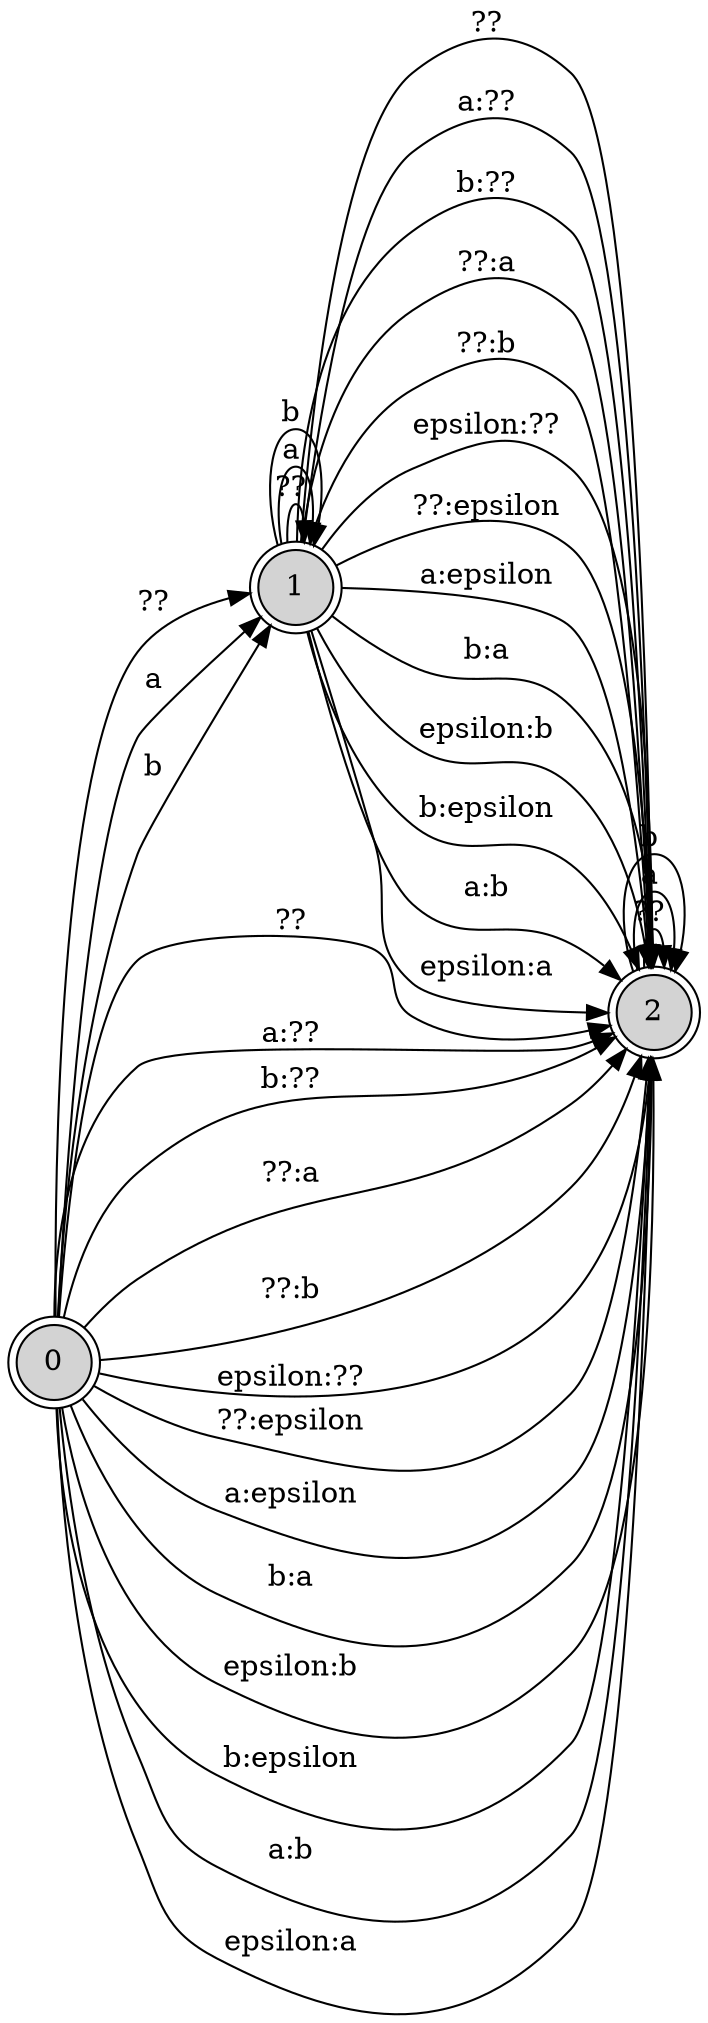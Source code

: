 // This graph generated with hfst-fst2txt blah
digraph H {
rankdir = LR;
node [shape=doublecircle,style=filled] 0
0 -> 1 [label="?? "];
0 -> 1 [label="a "];
0 -> 1 [label="b "];
0 -> 2 [label="?? "];
0 -> 2 [label="a:?? "];
0 -> 2 [label="b:?? "];
0 -> 2 [label="??:a "];
0 -> 2 [label="??:b "];
0 -> 2 [label="\epsilon:?? "];
0 -> 2 [label="??:\epsilon "];
0 -> 2 [label="a:\epsilon "];
0 -> 2 [label="b:a "];
0 -> 2 [label="\epsilon:b "];
0 -> 2 [label="b:\epsilon "];
0 -> 2 [label="a:b "];
0 -> 2 [label="\epsilon:a "];
node [style=filled] 1
1 -> 1 [label="?? "];
1 -> 1 [label="a "];
1 -> 1 [label="b "];
1 -> 2 [label="?? "];
1 -> 2 [label="a:?? "];
1 -> 2 [label="b:?? "];
1 -> 2 [label="??:a "];
1 -> 2 [label="??:b "];
1 -> 2 [label="\epsilon:?? "];
1 -> 2 [label="??:\epsilon "];
1 -> 2 [label="a:\epsilon "];
1 -> 2 [label="b:a "];
1 -> 2 [label="\epsilon:b "];
1 -> 2 [label="b:\epsilon "];
1 -> 2 [label="a:b "];
1 -> 2 [label="\epsilon:a "];
node [shape=doublecircle,style=filled] 2
2 -> 2 [label="?? "];
2 -> 2 [label="a "];
2 -> 2 [label="b "];
}
